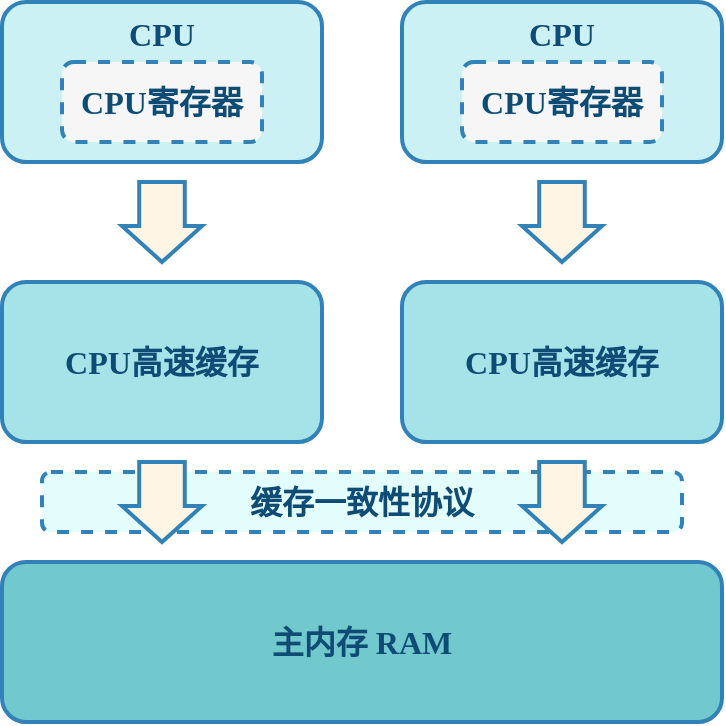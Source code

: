 <mxfile compressed="true" version="22.0.3" type="device" pages="2"><diagram name="CPU内存模型" id="_HXsoWYt3VCmfpY0Q1o5"><mxGraphModel dx="978" dy="-1760" grid="1" gridSize="10" guides="1" tooltips="1" connect="1" arrows="1" fold="1" page="1" pageScale="1" pageWidth="827" pageHeight="1169" math="0" shadow="0"><root><mxCell id="IzOiyjivRM9BYPn1JjDp-0"/><mxCell id="IzOiyjivRM9BYPn1JjDp-1" parent="IzOiyjivRM9BYPn1JjDp-0"/><mxCell id="pGXPVMcVjy8AIeYIsesc-0" value="缓存一致性协议" style="rounded=1;whiteSpace=wrap;html=1;hachureGap=4;strokeColor=#3282B8;fontFamily=Comic Sans MS;fontSize=16;fillColor=#E3FDFD;fontStyle=1;container=0;shadow=0;fontColor=#0F4C75;strokeWidth=2;dashed=1;" parent="IzOiyjivRM9BYPn1JjDp-1" vertex="1"><mxGeometry x="220" y="3015" width="320" height="30" as="geometry"/></mxCell><mxCell id="IzOiyjivRM9BYPn1JjDp-15" value="CPU" style="rounded=1;whiteSpace=wrap;html=1;hachureGap=4;strokeColor=#3282B8;fontFamily=Comic Sans MS;fontSize=16;fillColor=#CBF1F5;fontStyle=1;container=0;shadow=0;strokeWidth=2;verticalAlign=top;fontColor=#0F4C75;" parent="IzOiyjivRM9BYPn1JjDp-1" vertex="1"><mxGeometry x="200" y="2780" width="160" height="80" as="geometry"/></mxCell><mxCell id="IzOiyjivRM9BYPn1JjDp-2" value="CPU高速缓存" style="rounded=1;whiteSpace=wrap;html=1;hachureGap=4;strokeColor=#3282B8;fontFamily=Comic Sans MS;fontSize=16;fillColor=#A6E3E9;fontStyle=1;container=0;shadow=0;strokeWidth=2;verticalAlign=middle;fontColor=#0F4C75;" parent="IzOiyjivRM9BYPn1JjDp-1" vertex="1"><mxGeometry x="200" y="2920" width="160" height="80" as="geometry"/></mxCell><mxCell id="IzOiyjivRM9BYPn1JjDp-6" value="CPU寄存器" style="rounded=1;whiteSpace=wrap;html=1;hachureGap=4;strokeColor=#3282B8;fontFamily=Comic Sans MS;fontSize=16;fillColor=#F6F6F6;fontStyle=1;container=0;shadow=0;fontColor=#0F4C75;strokeWidth=2;dashed=1;" parent="IzOiyjivRM9BYPn1JjDp-1" vertex="1"><mxGeometry x="230" y="2810" width="100" height="40" as="geometry"/></mxCell><mxCell id="IzOiyjivRM9BYPn1JjDp-8" value="主内存 RAM" style="rounded=1;whiteSpace=wrap;html=1;hachureGap=4;strokeColor=#3282B8;fontFamily=Comic Sans MS;fontSize=16;fillColor=#71C9CE;fontStyle=1;container=0;shadow=0;strokeWidth=2;verticalAlign=middle;fontColor=#0F4C75;" parent="IzOiyjivRM9BYPn1JjDp-1" vertex="1"><mxGeometry x="200" y="3060" width="360" height="80" as="geometry"/></mxCell><mxCell id="IzOiyjivRM9BYPn1JjDp-13" value="" style="html=1;shadow=0;dashed=0;align=center;verticalAlign=middle;shape=mxgraph.arrows2.arrow;dy=0.43;dx=18;direction=south;notch=0;rounded=1;hachureGap=4;strokeColor=#3282B8;strokeWidth=2;fontFamily=Comic Sans MS;fontSize=16;fillColor=#FFF5E4;fontColor=#0F4C75;fontStyle=1" parent="IzOiyjivRM9BYPn1JjDp-1" vertex="1"><mxGeometry x="260" y="3010" width="40" height="40" as="geometry"/></mxCell><mxCell id="IzOiyjivRM9BYPn1JjDp-14" value="" style="html=1;shadow=0;dashed=0;align=center;verticalAlign=middle;shape=mxgraph.arrows2.arrow;dy=0.43;dx=18;direction=south;notch=0;rounded=1;hachureGap=4;strokeColor=#3282B8;strokeWidth=2;fontFamily=Comic Sans MS;fontSize=16;fillColor=#FFF5E4;fontColor=#0F4C75;fontStyle=1" parent="IzOiyjivRM9BYPn1JjDp-1" vertex="1"><mxGeometry x="460" y="3010" width="40" height="40" as="geometry"/></mxCell><mxCell id="IzOiyjivRM9BYPn1JjDp-16" value="" style="html=1;shadow=0;dashed=0;align=center;verticalAlign=middle;shape=mxgraph.arrows2.arrow;dy=0.43;dx=18;direction=south;notch=0;rounded=1;hachureGap=4;strokeColor=#3282B8;strokeWidth=2;fontFamily=Comic Sans MS;fontSize=16;fillColor=#FFF5E4;fontColor=#0F4C75;fontStyle=1" parent="IzOiyjivRM9BYPn1JjDp-1" vertex="1"><mxGeometry x="260" y="2870" width="40" height="40" as="geometry"/></mxCell><mxCell id="IzOiyjivRM9BYPn1JjDp-17" value="" style="html=1;shadow=0;dashed=0;align=center;verticalAlign=middle;shape=mxgraph.arrows2.arrow;dy=0.43;dx=18;direction=south;notch=0;rounded=1;hachureGap=4;strokeColor=#3282B8;strokeWidth=2;fontFamily=Comic Sans MS;fontSize=16;fillColor=#FFF5E4;fontColor=#0F4C75;fontStyle=1" parent="IzOiyjivRM9BYPn1JjDp-1" vertex="1"><mxGeometry x="460" y="2870" width="40" height="40" as="geometry"/></mxCell><mxCell id="UCDzzLeYsGKAdb7c8uhE-0" value="CPU高速缓存" style="rounded=1;whiteSpace=wrap;html=1;hachureGap=4;strokeColor=#3282B8;fontFamily=Comic Sans MS;fontSize=16;fillColor=#A6E3E9;fontStyle=1;container=0;shadow=0;strokeWidth=2;verticalAlign=middle;fontColor=#0F4C75;" parent="IzOiyjivRM9BYPn1JjDp-1" vertex="1"><mxGeometry x="400" y="2920" width="160" height="80" as="geometry"/></mxCell><mxCell id="UCDzzLeYsGKAdb7c8uhE-3" value="CPU" style="rounded=1;whiteSpace=wrap;html=1;hachureGap=4;strokeColor=#3282B8;fontFamily=Comic Sans MS;fontSize=16;fillColor=#CBF1F5;fontStyle=1;container=0;shadow=0;strokeWidth=2;verticalAlign=top;fontColor=#0F4C75;" parent="IzOiyjivRM9BYPn1JjDp-1" vertex="1"><mxGeometry x="400" y="2780" width="160" height="80" as="geometry"/></mxCell><mxCell id="UCDzzLeYsGKAdb7c8uhE-4" value="CPU寄存器" style="rounded=1;whiteSpace=wrap;html=1;hachureGap=4;strokeColor=#3282B8;fontFamily=Comic Sans MS;fontSize=16;fillColor=#F6F6F6;fontStyle=1;container=0;shadow=0;fontColor=#0F4C75;strokeWidth=2;dashed=1;" parent="IzOiyjivRM9BYPn1JjDp-1" vertex="1"><mxGeometry x="430" y="2810" width="100" height="40" as="geometry"/></mxCell></root></mxGraphModel></diagram><diagram name="Java内存操作" id="XXWfbP1gV5CdBlbcvXOM"><mxGraphModel dx="1418" dy="-1500" grid="1" gridSize="10" guides="1" tooltips="1" connect="1" arrows="1" fold="1" page="1" pageScale="1" pageWidth="827" pageHeight="1169" math="0" shadow="0"><root><mxCell id="fV9i9bYyxasxLaIVZc9e-0"/><mxCell id="fV9i9bYyxasxLaIVZc9e-1" parent="fV9i9bYyxasxLaIVZc9e-0"/><mxCell id="fV9i9bYyxasxLaIVZc9e-5" value="线程" style="rounded=1;whiteSpace=wrap;html=1;hachureGap=4;strokeColor=#3282B8;fontFamily=Comic Sans MS;fontSize=16;fillColor=#CBF1F5;fontStyle=1;container=0;shadow=0;strokeWidth=2;verticalAlign=top;fontColor=#0F4C75;" parent="fV9i9bYyxasxLaIVZc9e-1" vertex="1"><mxGeometry x="240" y="2840" width="360" height="160" as="geometry"/></mxCell><mxCell id="fV9i9bYyxasxLaIVZc9e-3" value="工作内存" style="rounded=1;whiteSpace=wrap;html=1;fontSize=16;shadow=0;fillColor=#E3FDFD;strokeColor=#3282B8;strokeWidth=2;fontColor=#0F4C75;fontFamily=Comic Sans MS;fontStyle=1;" parent="fV9i9bYyxasxLaIVZc9e-1" vertex="1"><mxGeometry x="280" y="2883" width="280" height="80" as="geometry"/></mxCell><mxCell id="fV9i9bYyxasxLaIVZc9e-9" value="assign" style="rounded=1;whiteSpace=wrap;html=1;hachureGap=4;strokeColor=#3282B8;fontFamily=Comic Sans MS;fontSize=16;fillColor=#F6F6F6;fontStyle=1;container=0;shadow=0;fontColor=#0F4C75;strokeWidth=2;dashed=1;" parent="fV9i9bYyxasxLaIVZc9e-1" vertex="1"><mxGeometry x="300" y="2863" width="80" height="40" as="geometry"/></mxCell><mxCell id="9L0dZDSvwoV8PFgMI5Gy-0" value="use" style="rounded=1;whiteSpace=wrap;html=1;hachureGap=4;strokeColor=#3282B8;fontFamily=Comic Sans MS;fontSize=16;fillColor=#F6F6F6;fontStyle=1;container=0;shadow=0;fontColor=#0F4C75;strokeWidth=2;dashed=1;" parent="fV9i9bYyxasxLaIVZc9e-1" vertex="1"><mxGeometry x="460" y="2863" width="80" height="40" as="geometry"/></mxCell><mxCell id="9L0dZDSvwoV8PFgMI5Gy-1" value="store" style="rounded=1;whiteSpace=wrap;html=1;hachureGap=4;strokeColor=#3282B8;fontFamily=Comic Sans MS;fontSize=16;fillColor=#F6F6F6;fontStyle=1;container=0;shadow=0;fontColor=#0F4C75;strokeWidth=2;dashed=1;" parent="fV9i9bYyxasxLaIVZc9e-1" vertex="1"><mxGeometry x="300" y="2943" width="80" height="40" as="geometry"/></mxCell><mxCell id="9L0dZDSvwoV8PFgMI5Gy-2" value="load" style="rounded=1;whiteSpace=wrap;html=1;hachureGap=4;strokeColor=#3282B8;fontFamily=Comic Sans MS;fontSize=16;fillColor=#F6F6F6;fontStyle=1;container=0;shadow=0;fontColor=#0F4C75;strokeWidth=2;dashed=1;" parent="fV9i9bYyxasxLaIVZc9e-1" vertex="1"><mxGeometry x="460" y="2943" width="80" height="40" as="geometry"/></mxCell><mxCell id="9L0dZDSvwoV8PFgMI5Gy-3" value="主内存" style="rounded=1;whiteSpace=wrap;html=1;hachureGap=4;strokeColor=#3282B8;fontFamily=Comic Sans MS;fontSize=16;fillColor=#71C9CE;fontStyle=1;container=0;shadow=0;strokeWidth=2;verticalAlign=middle;fontColor=#0F4C75;" parent="fV9i9bYyxasxLaIVZc9e-1" vertex="1"><mxGeometry x="240" y="3080" width="360" height="80" as="geometry"/></mxCell><mxCell id="9L0dZDSvwoV8PFgMI5Gy-4" value="write" style="rounded=1;whiteSpace=wrap;html=1;hachureGap=4;strokeColor=#3282B8;fontFamily=Comic Sans MS;fontSize=16;fillColor=#F6F6F6;fontStyle=1;container=0;shadow=0;fontColor=#0F4C75;strokeWidth=2;dashed=1;" parent="fV9i9bYyxasxLaIVZc9e-1" vertex="1"><mxGeometry x="300" y="3060" width="80" height="40" as="geometry"/></mxCell><mxCell id="9L0dZDSvwoV8PFgMI5Gy-5" value="lock" style="rounded=1;whiteSpace=wrap;html=1;hachureGap=4;strokeColor=#3282B8;fontFamily=Comic Sans MS;fontSize=16;fillColor=#F6F6F6;fontStyle=1;container=0;shadow=0;fontColor=#0F4C75;strokeWidth=2;dashed=1;" parent="fV9i9bYyxasxLaIVZc9e-1" vertex="1"><mxGeometry x="300" y="3140" width="80" height="40" as="geometry"/></mxCell><mxCell id="9L0dZDSvwoV8PFgMI5Gy-6" value="read" style="rounded=1;whiteSpace=wrap;html=1;hachureGap=4;strokeColor=#3282B8;fontFamily=Comic Sans MS;fontSize=16;fillColor=#F6F6F6;fontStyle=1;container=0;shadow=0;fontColor=#0F4C75;strokeWidth=2;dashed=1;" parent="fV9i9bYyxasxLaIVZc9e-1" vertex="1"><mxGeometry x="460" y="3060" width="80" height="40" as="geometry"/></mxCell><mxCell id="9L0dZDSvwoV8PFgMI5Gy-7" value="unlock" style="rounded=1;whiteSpace=wrap;html=1;hachureGap=4;strokeColor=#3282B8;fontFamily=Comic Sans MS;fontSize=16;fillColor=#F6F6F6;fontStyle=1;container=0;shadow=0;fontColor=#0F4C75;strokeWidth=2;dashed=1;" parent="fV9i9bYyxasxLaIVZc9e-1" vertex="1"><mxGeometry x="460" y="3140" width="80" height="40" as="geometry"/></mxCell><mxCell id="9L0dZDSvwoV8PFgMI5Gy-12" value="" style="html=1;shadow=0;dashed=0;align=center;verticalAlign=middle;shape=mxgraph.arrows2.arrow;dy=0.43;dx=18;direction=south;notch=0;rounded=1;hachureGap=4;strokeColor=#3282B8;strokeWidth=2;fontFamily=Comic Sans MS;fontSize=16;fillColor=#FFF5E4;fontColor=#0F4C75;fontStyle=1" parent="fV9i9bYyxasxLaIVZc9e-1" vertex="1"><mxGeometry x="300" y="3010" width="40" height="40" as="geometry"/></mxCell><mxCell id="9L0dZDSvwoV8PFgMI5Gy-13" value="" style="html=1;shadow=0;dashed=0;align=center;verticalAlign=middle;shape=mxgraph.arrows2.arrow;dy=0.43;dx=18;direction=south;notch=0;rounded=1;hachureGap=4;strokeColor=#3282B8;strokeWidth=2;fontFamily=Comic Sans MS;fontSize=16;fillColor=#FFF5E4;fontColor=#0F4C75;fontStyle=1" parent="fV9i9bYyxasxLaIVZc9e-1" vertex="1"><mxGeometry x="460" y="3010" width="40" height="40" as="geometry"/></mxCell><mxCell id="9L0dZDSvwoV8PFgMI5Gy-15" value="字节码执行引擎" style="rounded=1;whiteSpace=wrap;html=1;hachureGap=4;strokeColor=#3282B8;fontFamily=Comic Sans MS;fontSize=16;fillColor=#A6E3E9;fontStyle=1;container=0;shadow=0;strokeWidth=2;verticalAlign=middle;fontColor=#0F4C75;" parent="fV9i9bYyxasxLaIVZc9e-1" vertex="1"><mxGeometry x="240" y="2680" width="360" height="80" as="geometry"/></mxCell><mxCell id="9L0dZDSvwoV8PFgMI5Gy-16" value="" style="html=1;shadow=0;dashed=0;align=center;verticalAlign=middle;shape=mxgraph.arrows2.arrow;dy=0.43;dx=18;direction=south;notch=0;rounded=1;hachureGap=4;strokeColor=#3282B8;strokeWidth=2;fontFamily=Comic Sans MS;fontSize=16;fillColor=#FFF5E4;fontColor=#0F4C75;fontStyle=1" parent="fV9i9bYyxasxLaIVZc9e-1" vertex="1"><mxGeometry x="300" y="2780" width="40" height="40" as="geometry"/></mxCell><mxCell id="9L0dZDSvwoV8PFgMI5Gy-17" value="" style="html=1;shadow=0;dashed=0;align=center;verticalAlign=middle;shape=mxgraph.arrows2.arrow;dy=0.43;dx=18;direction=south;notch=0;rounded=1;hachureGap=4;strokeColor=#3282B8;strokeWidth=2;fontFamily=Comic Sans MS;fontSize=16;fillColor=#FFF5E4;fontColor=#0F4C75;fontStyle=1" parent="fV9i9bYyxasxLaIVZc9e-1" vertex="1"><mxGeometry x="460" y="2780" width="40" height="40" as="geometry"/></mxCell></root></mxGraphModel></diagram></mxfile>